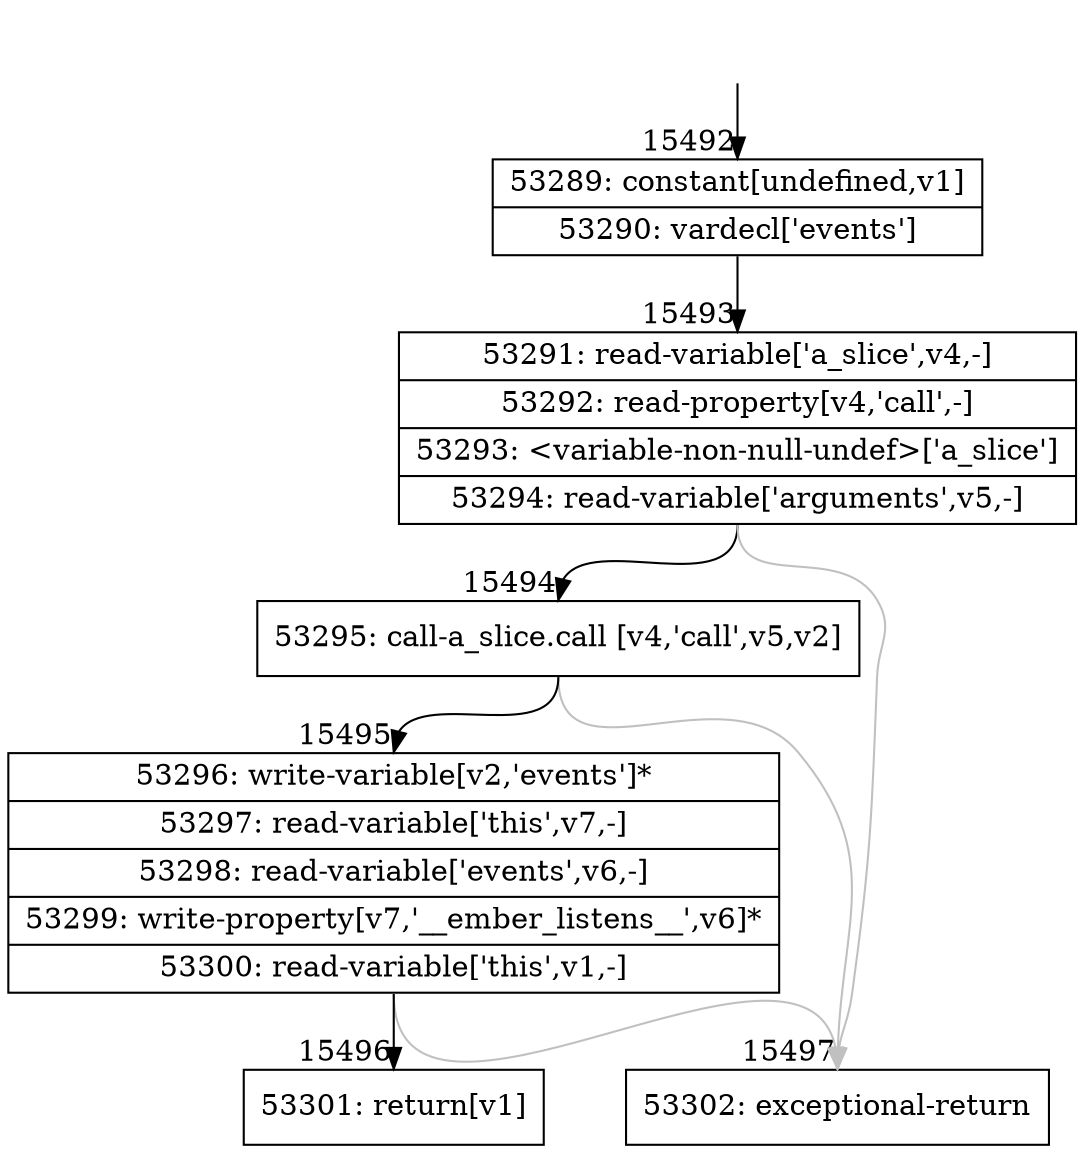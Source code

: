 digraph {
rankdir="TD"
BB_entry1310[shape=none,label=""];
BB_entry1310 -> BB15492 [tailport=s, headport=n, headlabel="    15492"]
BB15492 [shape=record label="{53289: constant[undefined,v1]|53290: vardecl['events']}" ] 
BB15492 -> BB15493 [tailport=s, headport=n, headlabel="      15493"]
BB15493 [shape=record label="{53291: read-variable['a_slice',v4,-]|53292: read-property[v4,'call',-]|53293: \<variable-non-null-undef\>['a_slice']|53294: read-variable['arguments',v5,-]}" ] 
BB15493 -> BB15494 [tailport=s, headport=n, headlabel="      15494"]
BB15493 -> BB15497 [tailport=s, headport=n, color=gray, headlabel="      15497"]
BB15494 [shape=record label="{53295: call-a_slice.call [v4,'call',v5,v2]}" ] 
BB15494 -> BB15495 [tailport=s, headport=n, headlabel="      15495"]
BB15494 -> BB15497 [tailport=s, headport=n, color=gray]
BB15495 [shape=record label="{53296: write-variable[v2,'events']*|53297: read-variable['this',v7,-]|53298: read-variable['events',v6,-]|53299: write-property[v7,'__ember_listens__',v6]*|53300: read-variable['this',v1,-]}" ] 
BB15495 -> BB15496 [tailport=s, headport=n, headlabel="      15496"]
BB15495 -> BB15497 [tailport=s, headport=n, color=gray]
BB15496 [shape=record label="{53301: return[v1]}" ] 
BB15497 [shape=record label="{53302: exceptional-return}" ] 
//#$~ 28605
}
